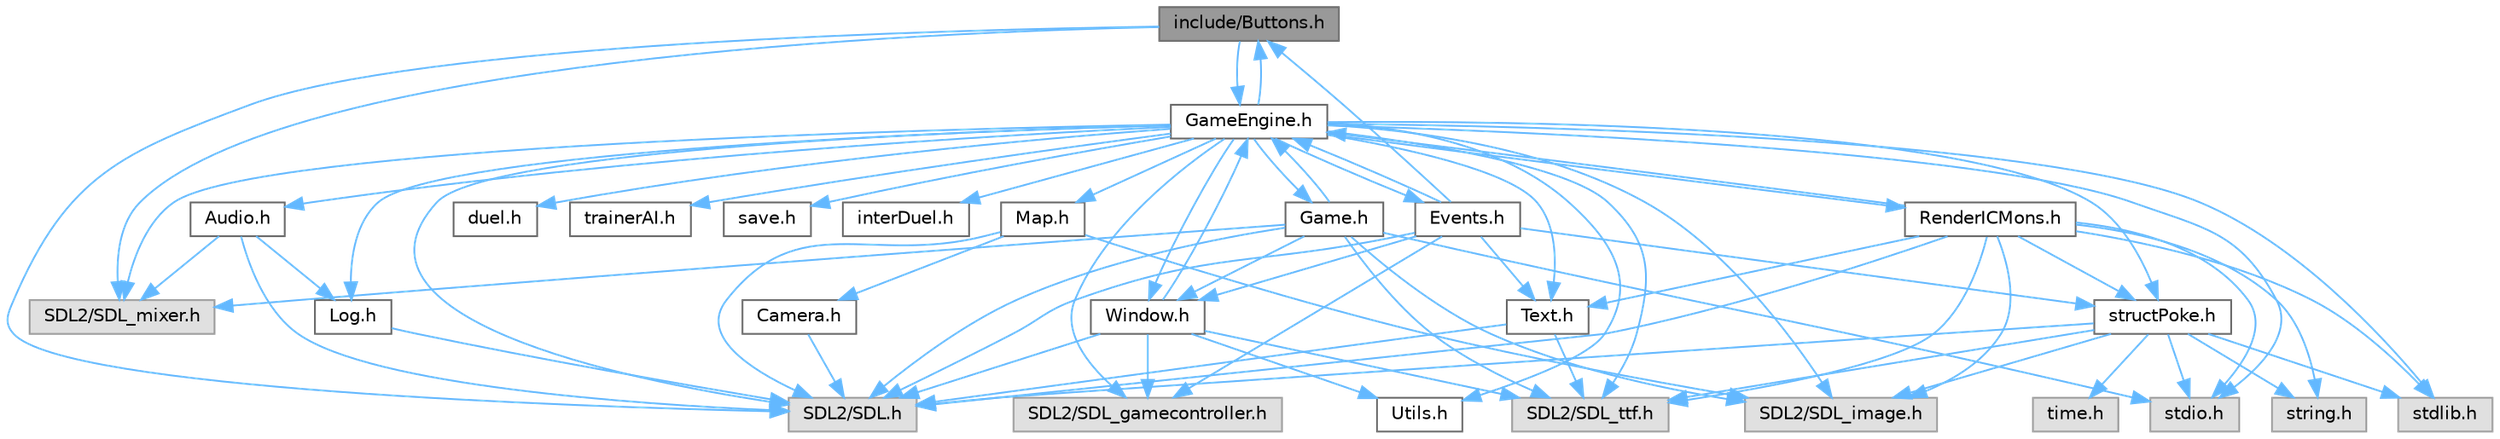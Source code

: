 digraph "include/Buttons.h"
{
 // LATEX_PDF_SIZE
  bgcolor="transparent";
  edge [fontname=Helvetica,fontsize=10,labelfontname=Helvetica,labelfontsize=10];
  node [fontname=Helvetica,fontsize=10,shape=box,height=0.2,width=0.4];
  Node1 [id="Node000001",label="include/Buttons.h",height=0.2,width=0.4,color="gray40", fillcolor="grey60", style="filled", fontcolor="black",tooltip=" "];
  Node1 -> Node2 [id="edge71_Node000001_Node000002",color="steelblue1",style="solid",tooltip=" "];
  Node2 [id="Node000002",label="SDL2/SDL.h",height=0.2,width=0.4,color="grey60", fillcolor="#E0E0E0", style="filled",tooltip=" "];
  Node1 -> Node3 [id="edge72_Node000001_Node000003",color="steelblue1",style="solid",tooltip=" "];
  Node3 [id="Node000003",label="SDL2/SDL_mixer.h",height=0.2,width=0.4,color="grey60", fillcolor="#E0E0E0", style="filled",tooltip=" "];
  Node1 -> Node4 [id="edge73_Node000001_Node000004",color="steelblue1",style="solid",tooltip=" "];
  Node4 [id="Node000004",label="GameEngine.h",height=0.2,width=0.4,color="grey40", fillcolor="white", style="filled",URL="$d7/d1f/GameEngine_8h.html",tooltip=" "];
  Node4 -> Node2 [id="edge74_Node000004_Node000002",color="steelblue1",style="solid",tooltip=" "];
  Node4 -> Node3 [id="edge75_Node000004_Node000003",color="steelblue1",style="solid",tooltip=" "];
  Node4 -> Node5 [id="edge76_Node000004_Node000005",color="steelblue1",style="solid",tooltip=" "];
  Node5 [id="Node000005",label="SDL2/SDL_image.h",height=0.2,width=0.4,color="grey60", fillcolor="#E0E0E0", style="filled",tooltip=" "];
  Node4 -> Node6 [id="edge77_Node000004_Node000006",color="steelblue1",style="solid",tooltip=" "];
  Node6 [id="Node000006",label="SDL2/SDL_ttf.h",height=0.2,width=0.4,color="grey60", fillcolor="#E0E0E0", style="filled",tooltip=" "];
  Node4 -> Node7 [id="edge78_Node000004_Node000007",color="steelblue1",style="solid",tooltip=" "];
  Node7 [id="Node000007",label="SDL2/SDL_gamecontroller.h",height=0.2,width=0.4,color="grey60", fillcolor="#E0E0E0", style="filled",tooltip=" "];
  Node4 -> Node8 [id="edge79_Node000004_Node000008",color="steelblue1",style="solid",tooltip=" "];
  Node8 [id="Node000008",label="stdio.h",height=0.2,width=0.4,color="grey60", fillcolor="#E0E0E0", style="filled",tooltip=" "];
  Node4 -> Node9 [id="edge80_Node000004_Node000009",color="steelblue1",style="solid",tooltip=" "];
  Node9 [id="Node000009",label="stdlib.h",height=0.2,width=0.4,color="grey60", fillcolor="#E0E0E0", style="filled",tooltip=" "];
  Node4 -> Node10 [id="edge81_Node000004_Node000010",color="steelblue1",style="solid",tooltip=" "];
  Node10 [id="Node000010",label="Log.h",height=0.2,width=0.4,color="grey40", fillcolor="white", style="filled",URL="$d1/d45/Log_8h.html",tooltip=" "];
  Node10 -> Node2 [id="edge82_Node000010_Node000002",color="steelblue1",style="solid",tooltip=" "];
  Node4 -> Node11 [id="edge83_Node000004_Node000011",color="steelblue1",style="solid",tooltip=" "];
  Node11 [id="Node000011",label="Audio.h",height=0.2,width=0.4,color="grey40", fillcolor="white", style="filled",URL="$d8/daa/Audio_8h.html",tooltip=" "];
  Node11 -> Node10 [id="edge84_Node000011_Node000010",color="steelblue1",style="solid",tooltip=" "];
  Node11 -> Node3 [id="edge85_Node000011_Node000003",color="steelblue1",style="solid",tooltip=" "];
  Node11 -> Node2 [id="edge86_Node000011_Node000002",color="steelblue1",style="solid",tooltip=" "];
  Node4 -> Node1 [id="edge87_Node000004_Node000001",color="steelblue1",style="solid",tooltip=" "];
  Node4 -> Node12 [id="edge88_Node000004_Node000012",color="steelblue1",style="solid",tooltip=" "];
  Node12 [id="Node000012",label="structPoke.h",height=0.2,width=0.4,color="grey40", fillcolor="white", style="filled",URL="$da/d71/structPoke_8h.html",tooltip=" "];
  Node12 -> Node8 [id="edge89_Node000012_Node000008",color="steelblue1",style="solid",tooltip=" "];
  Node12 -> Node9 [id="edge90_Node000012_Node000009",color="steelblue1",style="solid",tooltip=" "];
  Node12 -> Node13 [id="edge91_Node000012_Node000013",color="steelblue1",style="solid",tooltip=" "];
  Node13 [id="Node000013",label="time.h",height=0.2,width=0.4,color="grey60", fillcolor="#E0E0E0", style="filled",tooltip=" "];
  Node12 -> Node14 [id="edge92_Node000012_Node000014",color="steelblue1",style="solid",tooltip=" "];
  Node14 [id="Node000014",label="string.h",height=0.2,width=0.4,color="grey60", fillcolor="#E0E0E0", style="filled",tooltip=" "];
  Node12 -> Node2 [id="edge93_Node000012_Node000002",color="steelblue1",style="solid",tooltip=" "];
  Node12 -> Node5 [id="edge94_Node000012_Node000005",color="steelblue1",style="solid",tooltip=" "];
  Node12 -> Node6 [id="edge95_Node000012_Node000006",color="steelblue1",style="solid",tooltip=" "];
  Node4 -> Node15 [id="edge96_Node000004_Node000015",color="steelblue1",style="solid",tooltip=" "];
  Node15 [id="Node000015",label="duel.h",height=0.2,width=0.4,color="grey40", fillcolor="white", style="filled",URL="$d6/d8e/duel_8h.html",tooltip=" "];
  Node4 -> Node16 [id="edge97_Node000004_Node000016",color="steelblue1",style="solid",tooltip=" "];
  Node16 [id="Node000016",label="trainerAI.h",height=0.2,width=0.4,color="grey40", fillcolor="white", style="filled",URL="$df/d27/trainerAI_8h.html",tooltip=" "];
  Node4 -> Node17 [id="edge98_Node000004_Node000017",color="steelblue1",style="solid",tooltip=" "];
  Node17 [id="Node000017",label="save.h",height=0.2,width=0.4,color="grey40", fillcolor="white", style="filled",URL="$d5/d5e/save_8h.html",tooltip=" "];
  Node4 -> Node18 [id="edge99_Node000004_Node000018",color="steelblue1",style="solid",tooltip=" "];
  Node18 [id="Node000018",label="interDuel.h",height=0.2,width=0.4,color="grey40", fillcolor="white", style="filled",URL="$da/d1d/interDuel_8h.html",tooltip=" "];
  Node4 -> Node19 [id="edge100_Node000004_Node000019",color="steelblue1",style="solid",tooltip=" "];
  Node19 [id="Node000019",label="Utils.h",height=0.2,width=0.4,color="grey40", fillcolor="white", style="filled",URL="$d9/ded/Utils_8h.html",tooltip=" "];
  Node4 -> Node20 [id="edge101_Node000004_Node000020",color="steelblue1",style="solid",tooltip=" "];
  Node20 [id="Node000020",label="Text.h",height=0.2,width=0.4,color="grey40", fillcolor="white", style="filled",URL="$d6/d35/Text_8h.html",tooltip=" "];
  Node20 -> Node2 [id="edge102_Node000020_Node000002",color="steelblue1",style="solid",tooltip=" "];
  Node20 -> Node6 [id="edge103_Node000020_Node000006",color="steelblue1",style="solid",tooltip=" "];
  Node4 -> Node21 [id="edge104_Node000004_Node000021",color="steelblue1",style="solid",tooltip=" "];
  Node21 [id="Node000021",label="Window.h",height=0.2,width=0.4,color="grey40", fillcolor="white", style="filled",URL="$d3/ded/Window_8h.html",tooltip=" "];
  Node21 -> Node2 [id="edge105_Node000021_Node000002",color="steelblue1",style="solid",tooltip=" "];
  Node21 -> Node6 [id="edge106_Node000021_Node000006",color="steelblue1",style="solid",tooltip=" "];
  Node21 -> Node7 [id="edge107_Node000021_Node000007",color="steelblue1",style="solid",tooltip=" "];
  Node21 -> Node4 [id="edge108_Node000021_Node000004",color="steelblue1",style="solid",tooltip=" "];
  Node21 -> Node19 [id="edge109_Node000021_Node000019",color="steelblue1",style="solid",tooltip=" "];
  Node4 -> Node22 [id="edge110_Node000004_Node000022",color="steelblue1",style="solid",tooltip=" "];
  Node22 [id="Node000022",label="Map.h",height=0.2,width=0.4,color="grey40", fillcolor="white", style="filled",URL="$df/d79/Map_8h.html",tooltip=" "];
  Node22 -> Node2 [id="edge111_Node000022_Node000002",color="steelblue1",style="solid",tooltip=" "];
  Node22 -> Node5 [id="edge112_Node000022_Node000005",color="steelblue1",style="solid",tooltip=" "];
  Node22 -> Node23 [id="edge113_Node000022_Node000023",color="steelblue1",style="solid",tooltip=" "];
  Node23 [id="Node000023",label="Camera.h",height=0.2,width=0.4,color="grey40", fillcolor="white", style="filled",URL="$dd/de4/Camera_8h.html",tooltip=" "];
  Node23 -> Node2 [id="edge114_Node000023_Node000002",color="steelblue1",style="solid",tooltip=" "];
  Node4 -> Node24 [id="edge115_Node000004_Node000024",color="steelblue1",style="solid",tooltip=" "];
  Node24 [id="Node000024",label="Game.h",height=0.2,width=0.4,color="grey40", fillcolor="white", style="filled",URL="$d3/d5f/Game_8h.html",tooltip=" "];
  Node24 -> Node2 [id="edge116_Node000024_Node000002",color="steelblue1",style="solid",tooltip=" "];
  Node24 -> Node3 [id="edge117_Node000024_Node000003",color="steelblue1",style="solid",tooltip=" "];
  Node24 -> Node5 [id="edge118_Node000024_Node000005",color="steelblue1",style="solid",tooltip=" "];
  Node24 -> Node6 [id="edge119_Node000024_Node000006",color="steelblue1",style="solid",tooltip=" "];
  Node24 -> Node8 [id="edge120_Node000024_Node000008",color="steelblue1",style="solid",tooltip=" "];
  Node24 -> Node21 [id="edge121_Node000024_Node000021",color="steelblue1",style="solid",tooltip=" "];
  Node24 -> Node4 [id="edge122_Node000024_Node000004",color="steelblue1",style="solid",tooltip=" "];
  Node4 -> Node25 [id="edge123_Node000004_Node000025",color="steelblue1",style="solid",tooltip=" "];
  Node25 [id="Node000025",label="Events.h",height=0.2,width=0.4,color="grey40", fillcolor="white", style="filled",URL="$d0/dbb/Events_8h.html",tooltip=" "];
  Node25 -> Node4 [id="edge124_Node000025_Node000004",color="steelblue1",style="solid",tooltip=" "];
  Node25 -> Node21 [id="edge125_Node000025_Node000021",color="steelblue1",style="solid",tooltip=" "];
  Node25 -> Node1 [id="edge126_Node000025_Node000001",color="steelblue1",style="solid",tooltip=" "];
  Node25 -> Node20 [id="edge127_Node000025_Node000020",color="steelblue1",style="solid",tooltip=" "];
  Node25 -> Node12 [id="edge128_Node000025_Node000012",color="steelblue1",style="solid",tooltip=" "];
  Node25 -> Node2 [id="edge129_Node000025_Node000002",color="steelblue1",style="solid",tooltip=" "];
  Node25 -> Node7 [id="edge130_Node000025_Node000007",color="steelblue1",style="solid",tooltip=" "];
  Node4 -> Node26 [id="edge131_Node000004_Node000026",color="steelblue1",style="solid",tooltip=" "];
  Node26 [id="Node000026",label="RenderICMons.h",height=0.2,width=0.4,color="grey40", fillcolor="white", style="filled",URL="$d2/d98/RenderICMons_8h.html",tooltip=" "];
  Node26 -> Node2 [id="edge132_Node000026_Node000002",color="steelblue1",style="solid",tooltip=" "];
  Node26 -> Node5 [id="edge133_Node000026_Node000005",color="steelblue1",style="solid",tooltip=" "];
  Node26 -> Node6 [id="edge134_Node000026_Node000006",color="steelblue1",style="solid",tooltip=" "];
  Node26 -> Node8 [id="edge135_Node000026_Node000008",color="steelblue1",style="solid",tooltip=" "];
  Node26 -> Node9 [id="edge136_Node000026_Node000009",color="steelblue1",style="solid",tooltip=" "];
  Node26 -> Node14 [id="edge137_Node000026_Node000014",color="steelblue1",style="solid",tooltip=" "];
  Node26 -> Node4 [id="edge138_Node000026_Node000004",color="steelblue1",style="solid",tooltip=" "];
  Node26 -> Node20 [id="edge139_Node000026_Node000020",color="steelblue1",style="solid",tooltip=" "];
  Node26 -> Node12 [id="edge140_Node000026_Node000012",color="steelblue1",style="solid",tooltip=" "];
}
